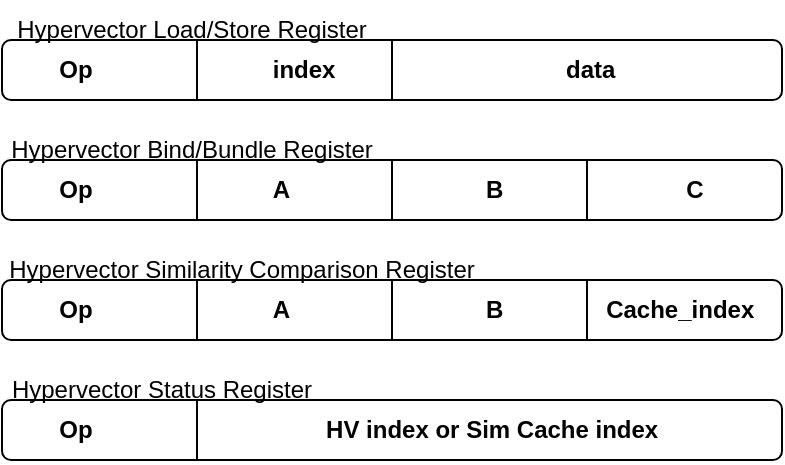 <mxfile version="22.0.2" type="device">
  <diagram id="5A3foilHxnzcEwqRGsPn" name="Page-1">
    <mxGraphModel dx="683" dy="398" grid="1" gridSize="10" guides="1" tooltips="1" connect="1" arrows="1" fold="1" page="1" pageScale="1" pageWidth="850" pageHeight="1100" math="0" shadow="0">
      <root>
        <mxCell id="0" />
        <mxCell id="1" parent="0" />
        <mxCell id="1z8tn99S8FGgUqudbobA-1" value="&lt;b&gt;&lt;span style=&quot;white-space: pre;&quot;&gt;&#x9;&lt;/span&gt;Op&lt;span style=&quot;white-space: pre;&quot;&gt;&#x9;&lt;span style=&quot;white-space: pre;&quot;&gt;&#x9;&lt;/span&gt;&lt;span style=&quot;white-space: pre;&quot;&gt;&#x9;&lt;span style=&quot;white-space: pre;&quot;&gt;&#x9;&lt;/span&gt;&lt;/span&gt;A&lt;span style=&quot;white-space: pre;&quot;&gt;&#x9;&lt;/span&gt;&lt;span style=&quot;white-space: pre;&quot;&gt;&#x9;&lt;span style=&quot;white-space: pre;&quot;&gt;&#x9;&lt;/span&gt;&lt;/span&gt;&lt;span style=&quot;white-space: pre;&quot;&gt;&#x9;&lt;/span&gt;B&lt;span style=&quot;white-space: pre;&quot;&gt;&#x9;&lt;/span&gt;&lt;span style=&quot;white-space: pre;&quot;&gt;&#x9;&lt;span style=&quot;white-space: pre;&quot;&gt;&#x9;&lt;/span&gt; &lt;/span&gt; &lt;/span&gt;&amp;nbsp; &amp;nbsp; C&amp;nbsp;&lt;/b&gt;" style="rounded=1;whiteSpace=wrap;html=1;align=left;" vertex="1" parent="1">
          <mxGeometry x="270" y="340" width="390" height="30" as="geometry" />
        </mxCell>
        <mxCell id="1z8tn99S8FGgUqudbobA-2" value="" style="endArrow=none;html=1;rounded=0;exitX=0.25;exitY=0;exitDx=0;exitDy=0;entryX=0.25;entryY=1;entryDx=0;entryDy=0;" edge="1" parent="1" source="1z8tn99S8FGgUqudbobA-1" target="1z8tn99S8FGgUqudbobA-1">
          <mxGeometry width="50" height="50" relative="1" as="geometry">
            <mxPoint x="400" y="450" as="sourcePoint" />
            <mxPoint x="450" y="400" as="targetPoint" />
          </mxGeometry>
        </mxCell>
        <mxCell id="1z8tn99S8FGgUqudbobA-4" value="" style="endArrow=none;html=1;rounded=0;entryX=0.75;entryY=0;entryDx=0;entryDy=0;exitX=0.75;exitY=1;exitDx=0;exitDy=0;" edge="1" parent="1" source="1z8tn99S8FGgUqudbobA-1" target="1z8tn99S8FGgUqudbobA-1">
          <mxGeometry width="50" height="50" relative="1" as="geometry">
            <mxPoint x="400" y="450" as="sourcePoint" />
            <mxPoint x="450" y="400" as="targetPoint" />
          </mxGeometry>
        </mxCell>
        <mxCell id="1z8tn99S8FGgUqudbobA-5" value="" style="endArrow=none;html=1;rounded=0;entryX=0.5;entryY=0;entryDx=0;entryDy=0;exitX=0.5;exitY=1;exitDx=0;exitDy=0;" edge="1" parent="1" source="1z8tn99S8FGgUqudbobA-1" target="1z8tn99S8FGgUqudbobA-1">
          <mxGeometry width="50" height="50" relative="1" as="geometry">
            <mxPoint x="400" y="450" as="sourcePoint" />
            <mxPoint x="450" y="400" as="targetPoint" />
          </mxGeometry>
        </mxCell>
        <mxCell id="1z8tn99S8FGgUqudbobA-6" value="Hypervector Bind/Bundle Register" style="text;html=1;strokeColor=none;fillColor=none;align=center;verticalAlign=middle;whiteSpace=wrap;rounded=0;" vertex="1" parent="1">
          <mxGeometry x="270" y="320" width="190" height="30" as="geometry" />
        </mxCell>
        <mxCell id="1z8tn99S8FGgUqudbobA-7" value="&lt;b&gt;&lt;span style=&quot;white-space: pre;&quot;&gt;&#x9;&lt;/span&gt;Op&lt;span style=&quot;white-space: pre;&quot;&gt;&#x9;&lt;span style=&quot;white-space: pre;&quot;&gt;&#x9;&lt;/span&gt;&lt;span style=&quot;white-space: pre;&quot;&gt;&#x9;&lt;span style=&quot;white-space: pre;&quot;&gt;&#x9;&lt;/span&gt;&lt;/span&gt;A&lt;span style=&quot;white-space: pre;&quot;&gt;&#x9;&lt;/span&gt;&lt;span style=&quot;white-space: pre;&quot;&gt;&#x9;&lt;span style=&quot;white-space: pre;&quot;&gt;&#x9;&lt;/span&gt;&lt;/span&gt;&lt;span style=&quot;white-space: pre;&quot;&gt;&#x9;&lt;/span&gt;B&lt;span style=&quot;white-space: pre;&quot;&gt;&#x9;&lt;/span&gt;&lt;span style=&quot;white-space: pre;&quot;&gt;&#x9;&lt;/span&gt; &lt;/span&gt;&amp;nbsp;&lt;span style=&quot;white-space: pre;&quot;&gt;C&lt;/span&gt;ache_index&lt;/b&gt;" style="rounded=1;whiteSpace=wrap;html=1;align=left;" vertex="1" parent="1">
          <mxGeometry x="270" y="400" width="390" height="30" as="geometry" />
        </mxCell>
        <mxCell id="1z8tn99S8FGgUqudbobA-8" value="" style="endArrow=none;html=1;rounded=0;exitX=0.25;exitY=0;exitDx=0;exitDy=0;entryX=0.25;entryY=1;entryDx=0;entryDy=0;" edge="1" parent="1" source="1z8tn99S8FGgUqudbobA-7" target="1z8tn99S8FGgUqudbobA-7">
          <mxGeometry width="50" height="50" relative="1" as="geometry">
            <mxPoint x="400" y="510" as="sourcePoint" />
            <mxPoint x="450" y="460" as="targetPoint" />
          </mxGeometry>
        </mxCell>
        <mxCell id="1z8tn99S8FGgUqudbobA-9" value="" style="endArrow=none;html=1;rounded=0;entryX=0.75;entryY=0;entryDx=0;entryDy=0;exitX=0.75;exitY=1;exitDx=0;exitDy=0;" edge="1" parent="1" source="1z8tn99S8FGgUqudbobA-7" target="1z8tn99S8FGgUqudbobA-7">
          <mxGeometry width="50" height="50" relative="1" as="geometry">
            <mxPoint x="400" y="510" as="sourcePoint" />
            <mxPoint x="450" y="460" as="targetPoint" />
          </mxGeometry>
        </mxCell>
        <mxCell id="1z8tn99S8FGgUqudbobA-10" value="" style="endArrow=none;html=1;rounded=0;entryX=0.5;entryY=0;entryDx=0;entryDy=0;exitX=0.5;exitY=1;exitDx=0;exitDy=0;" edge="1" parent="1" source="1z8tn99S8FGgUqudbobA-7" target="1z8tn99S8FGgUqudbobA-7">
          <mxGeometry width="50" height="50" relative="1" as="geometry">
            <mxPoint x="400" y="510" as="sourcePoint" />
            <mxPoint x="450" y="460" as="targetPoint" />
          </mxGeometry>
        </mxCell>
        <mxCell id="1z8tn99S8FGgUqudbobA-11" value="Hypervector Similarity Comparison Register" style="text;html=1;strokeColor=none;fillColor=none;align=center;verticalAlign=middle;whiteSpace=wrap;rounded=0;" vertex="1" parent="1">
          <mxGeometry x="270" y="380" width="240" height="30" as="geometry" />
        </mxCell>
        <mxCell id="1z8tn99S8FGgUqudbobA-22" value="&lt;div style=&quot;&quot;&gt;&lt;b style=&quot;background-color: initial;&quot;&gt;&lt;span style=&quot;white-space: pre;&quot;&gt;&#x9;&lt;/span&gt;Op&amp;nbsp;&amp;nbsp;&lt;span style=&quot;white-space: pre;&quot;&gt;&#x9;&lt;span style=&quot;white-space: pre;&quot;&gt;&#x9;&lt;/span&gt;&lt;span style=&quot;white-space: pre;&quot;&gt;&#x9;&#x9;&#x9;H&lt;/span&gt;V&lt;/span&gt;&amp;nbsp;index or Sim Cache index&lt;/b&gt;&lt;/div&gt;" style="rounded=1;whiteSpace=wrap;html=1;align=left;" vertex="1" parent="1">
          <mxGeometry x="270" y="460" width="390" height="30" as="geometry" />
        </mxCell>
        <mxCell id="1z8tn99S8FGgUqudbobA-23" value="" style="endArrow=none;html=1;rounded=0;exitX=0.25;exitY=0;exitDx=0;exitDy=0;entryX=0.25;entryY=1;entryDx=0;entryDy=0;" edge="1" parent="1" source="1z8tn99S8FGgUqudbobA-22" target="1z8tn99S8FGgUqudbobA-22">
          <mxGeometry width="50" height="50" relative="1" as="geometry">
            <mxPoint x="400" y="570" as="sourcePoint" />
            <mxPoint x="450" y="520" as="targetPoint" />
          </mxGeometry>
        </mxCell>
        <mxCell id="1z8tn99S8FGgUqudbobA-26" value="Hypervector Status Register" style="text;html=1;strokeColor=none;fillColor=none;align=center;verticalAlign=middle;whiteSpace=wrap;rounded=0;" vertex="1" parent="1">
          <mxGeometry x="270" y="440" width="160" height="30" as="geometry" />
        </mxCell>
        <mxCell id="1z8tn99S8FGgUqudbobA-27" value="&lt;b&gt;&lt;span style=&quot;white-space: pre;&quot;&gt;&#x9;&lt;/span&gt;Op&lt;span style=&quot;white-space: pre;&quot;&gt;&#x9;&lt;/span&gt;&lt;span style=&quot;white-space: pre;&quot;&gt;&#x9;&lt;/span&gt;&lt;span style=&quot;white-space: pre;&quot;&gt;&#x9;&lt;/span&gt;&lt;span style=&quot;white-space: pre;&quot;&gt;&#x9;&lt;/span&gt;index&lt;span style=&quot;white-space: pre;&quot;&gt;&#x9;&lt;/span&gt;&lt;span style=&quot;white-space: pre;&quot;&gt;&#x9;&lt;/span&gt;&lt;span style=&quot;white-space: pre;&quot;&gt;&#x9;&lt;/span&gt;&lt;span style=&quot;white-space: pre;&quot;&gt;&#x9;&lt;/span&gt;&amp;nbsp; &amp;nbsp; data&lt;/b&gt;" style="rounded=1;whiteSpace=wrap;html=1;align=left;" vertex="1" parent="1">
          <mxGeometry x="270" y="280" width="390" height="30" as="geometry" />
        </mxCell>
        <mxCell id="1z8tn99S8FGgUqudbobA-28" value="" style="endArrow=none;html=1;rounded=0;exitX=0.25;exitY=0;exitDx=0;exitDy=0;entryX=0.25;entryY=1;entryDx=0;entryDy=0;" edge="1" parent="1" source="1z8tn99S8FGgUqudbobA-27" target="1z8tn99S8FGgUqudbobA-27">
          <mxGeometry width="50" height="50" relative="1" as="geometry">
            <mxPoint x="400" y="390" as="sourcePoint" />
            <mxPoint x="450" y="340" as="targetPoint" />
          </mxGeometry>
        </mxCell>
        <mxCell id="1z8tn99S8FGgUqudbobA-30" value="" style="endArrow=none;html=1;rounded=0;entryX=0.5;entryY=0;entryDx=0;entryDy=0;exitX=0.5;exitY=1;exitDx=0;exitDy=0;" edge="1" parent="1" source="1z8tn99S8FGgUqudbobA-27" target="1z8tn99S8FGgUqudbobA-27">
          <mxGeometry width="50" height="50" relative="1" as="geometry">
            <mxPoint x="400" y="390" as="sourcePoint" />
            <mxPoint x="450" y="340" as="targetPoint" />
          </mxGeometry>
        </mxCell>
        <mxCell id="1z8tn99S8FGgUqudbobA-31" value="Hypervector Load/Store Register" style="text;html=1;strokeColor=none;fillColor=none;align=center;verticalAlign=middle;whiteSpace=wrap;rounded=0;" vertex="1" parent="1">
          <mxGeometry x="270" y="260" width="190" height="30" as="geometry" />
        </mxCell>
      </root>
    </mxGraphModel>
  </diagram>
</mxfile>
